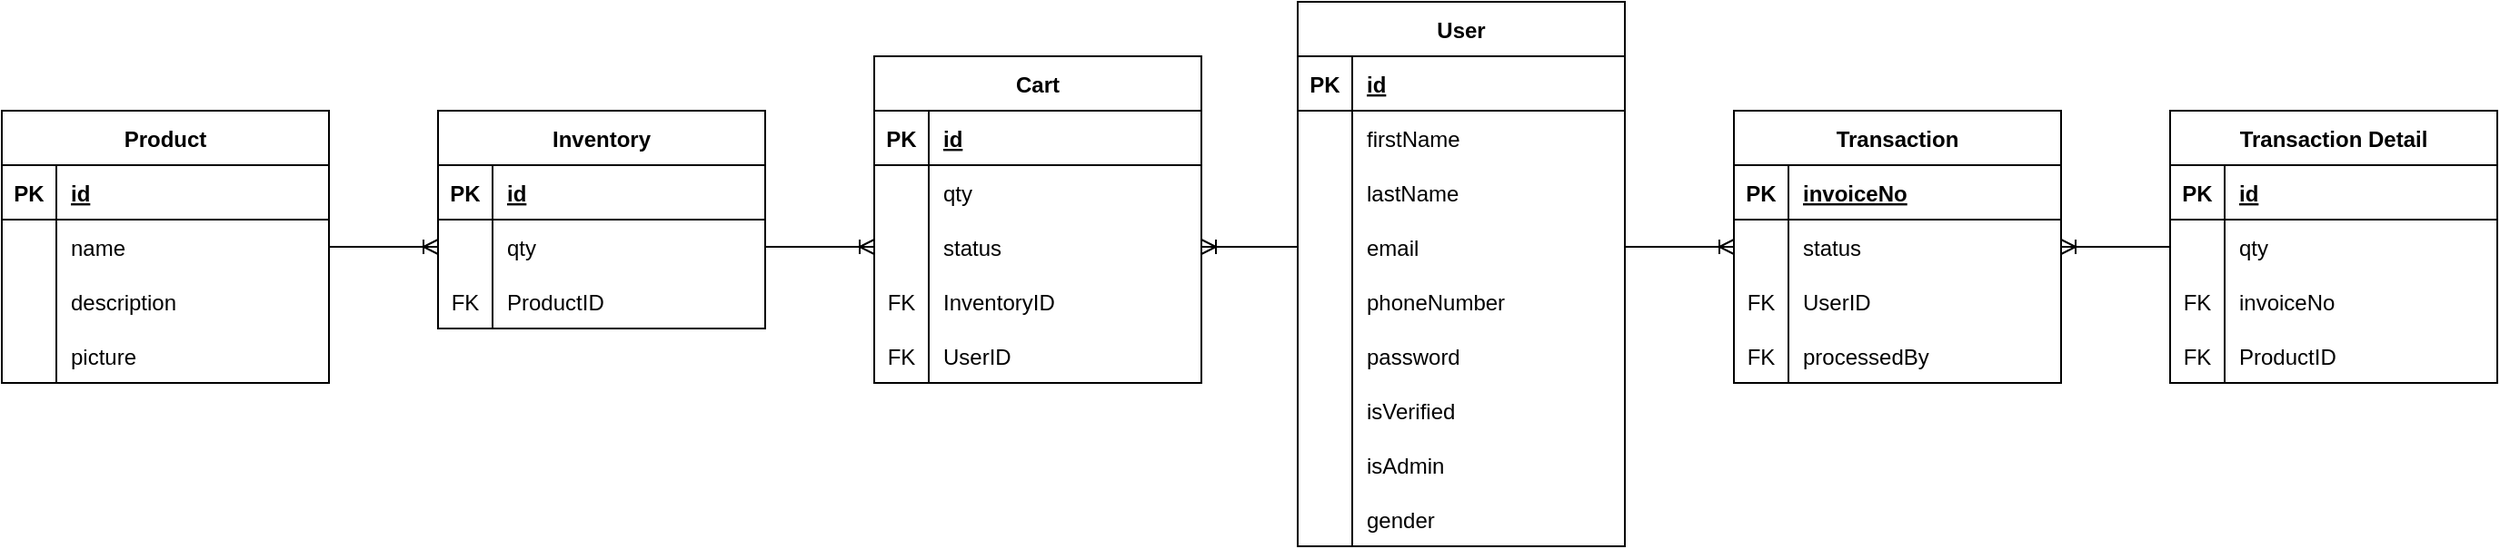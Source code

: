 <mxfile version="20.8.20" type="device"><diagram name="Page-1" id="mxdo1T1qzHOmYhR1-nXA"><mxGraphModel dx="1687" dy="889" grid="1" gridSize="10" guides="1" tooltips="1" connect="1" arrows="1" fold="1" page="1" pageScale="1" pageWidth="850" pageHeight="1100" math="0" shadow="0"><root><mxCell id="0"/><mxCell id="1" parent="0"/><mxCell id="HbeDYTOi9ujlqX5PwXPN-1" value="User" style="shape=table;startSize=30;container=1;collapsible=1;childLayout=tableLayout;fixedRows=1;rowLines=0;fontStyle=1;align=center;resizeLast=1;" vertex="1" parent="1"><mxGeometry x="958" y="10" width="180" height="300" as="geometry"><mxRectangle x="50" y="70" width="70" height="30" as="alternateBounds"/></mxGeometry></mxCell><mxCell id="HbeDYTOi9ujlqX5PwXPN-2" value="" style="shape=tableRow;horizontal=0;startSize=0;swimlaneHead=0;swimlaneBody=0;fillColor=none;collapsible=0;dropTarget=0;points=[[0,0.5],[1,0.5]];portConstraint=eastwest;top=0;left=0;right=0;bottom=1;" vertex="1" parent="HbeDYTOi9ujlqX5PwXPN-1"><mxGeometry y="30" width="180" height="30" as="geometry"/></mxCell><mxCell id="HbeDYTOi9ujlqX5PwXPN-3" value="PK" style="shape=partialRectangle;connectable=0;fillColor=none;top=0;left=0;bottom=0;right=0;fontStyle=1;overflow=hidden;" vertex="1" parent="HbeDYTOi9ujlqX5PwXPN-2"><mxGeometry width="30" height="30" as="geometry"><mxRectangle width="30" height="30" as="alternateBounds"/></mxGeometry></mxCell><mxCell id="HbeDYTOi9ujlqX5PwXPN-4" value="id" style="shape=partialRectangle;connectable=0;fillColor=none;top=0;left=0;bottom=0;right=0;align=left;spacingLeft=6;fontStyle=5;overflow=hidden;" vertex="1" parent="HbeDYTOi9ujlqX5PwXPN-2"><mxGeometry x="30" width="150" height="30" as="geometry"><mxRectangle width="150" height="30" as="alternateBounds"/></mxGeometry></mxCell><mxCell id="HbeDYTOi9ujlqX5PwXPN-5" value="" style="shape=tableRow;horizontal=0;startSize=0;swimlaneHead=0;swimlaneBody=0;fillColor=none;collapsible=0;dropTarget=0;points=[[0,0.5],[1,0.5]];portConstraint=eastwest;top=0;left=0;right=0;bottom=0;" vertex="1" parent="HbeDYTOi9ujlqX5PwXPN-1"><mxGeometry y="60" width="180" height="30" as="geometry"/></mxCell><mxCell id="HbeDYTOi9ujlqX5PwXPN-6" value="" style="shape=partialRectangle;connectable=0;fillColor=none;top=0;left=0;bottom=0;right=0;editable=1;overflow=hidden;" vertex="1" parent="HbeDYTOi9ujlqX5PwXPN-5"><mxGeometry width="30" height="30" as="geometry"><mxRectangle width="30" height="30" as="alternateBounds"/></mxGeometry></mxCell><mxCell id="HbeDYTOi9ujlqX5PwXPN-7" value="firstName" style="shape=partialRectangle;connectable=0;fillColor=none;top=0;left=0;bottom=0;right=0;align=left;spacingLeft=6;overflow=hidden;" vertex="1" parent="HbeDYTOi9ujlqX5PwXPN-5"><mxGeometry x="30" width="150" height="30" as="geometry"><mxRectangle width="150" height="30" as="alternateBounds"/></mxGeometry></mxCell><mxCell id="HbeDYTOi9ujlqX5PwXPN-8" value="" style="shape=tableRow;horizontal=0;startSize=0;swimlaneHead=0;swimlaneBody=0;fillColor=none;collapsible=0;dropTarget=0;points=[[0,0.5],[1,0.5]];portConstraint=eastwest;top=0;left=0;right=0;bottom=0;" vertex="1" parent="HbeDYTOi9ujlqX5PwXPN-1"><mxGeometry y="90" width="180" height="30" as="geometry"/></mxCell><mxCell id="HbeDYTOi9ujlqX5PwXPN-9" value="" style="shape=partialRectangle;connectable=0;fillColor=none;top=0;left=0;bottom=0;right=0;editable=1;overflow=hidden;" vertex="1" parent="HbeDYTOi9ujlqX5PwXPN-8"><mxGeometry width="30" height="30" as="geometry"><mxRectangle width="30" height="30" as="alternateBounds"/></mxGeometry></mxCell><mxCell id="HbeDYTOi9ujlqX5PwXPN-10" value="lastName" style="shape=partialRectangle;connectable=0;fillColor=none;top=0;left=0;bottom=0;right=0;align=left;spacingLeft=6;overflow=hidden;" vertex="1" parent="HbeDYTOi9ujlqX5PwXPN-8"><mxGeometry x="30" width="150" height="30" as="geometry"><mxRectangle width="150" height="30" as="alternateBounds"/></mxGeometry></mxCell><mxCell id="HbeDYTOi9ujlqX5PwXPN-11" value="" style="shape=tableRow;horizontal=0;startSize=0;swimlaneHead=0;swimlaneBody=0;fillColor=none;collapsible=0;dropTarget=0;points=[[0,0.5],[1,0.5]];portConstraint=eastwest;top=0;left=0;right=0;bottom=0;" vertex="1" parent="HbeDYTOi9ujlqX5PwXPN-1"><mxGeometry y="120" width="180" height="30" as="geometry"/></mxCell><mxCell id="HbeDYTOi9ujlqX5PwXPN-12" value="" style="shape=partialRectangle;connectable=0;fillColor=none;top=0;left=0;bottom=0;right=0;editable=1;overflow=hidden;" vertex="1" parent="HbeDYTOi9ujlqX5PwXPN-11"><mxGeometry width="30" height="30" as="geometry"><mxRectangle width="30" height="30" as="alternateBounds"/></mxGeometry></mxCell><mxCell id="HbeDYTOi9ujlqX5PwXPN-13" value="email" style="shape=partialRectangle;connectable=0;fillColor=none;top=0;left=0;bottom=0;right=0;align=left;spacingLeft=6;overflow=hidden;" vertex="1" parent="HbeDYTOi9ujlqX5PwXPN-11"><mxGeometry x="30" width="150" height="30" as="geometry"><mxRectangle width="150" height="30" as="alternateBounds"/></mxGeometry></mxCell><mxCell id="HbeDYTOi9ujlqX5PwXPN-27" value="" style="shape=tableRow;horizontal=0;startSize=0;swimlaneHead=0;swimlaneBody=0;fillColor=none;collapsible=0;dropTarget=0;points=[[0,0.5],[1,0.5]];portConstraint=eastwest;top=0;left=0;right=0;bottom=0;" vertex="1" parent="HbeDYTOi9ujlqX5PwXPN-1"><mxGeometry y="150" width="180" height="30" as="geometry"/></mxCell><mxCell id="HbeDYTOi9ujlqX5PwXPN-28" value="" style="shape=partialRectangle;connectable=0;fillColor=none;top=0;left=0;bottom=0;right=0;editable=1;overflow=hidden;" vertex="1" parent="HbeDYTOi9ujlqX5PwXPN-27"><mxGeometry width="30" height="30" as="geometry"><mxRectangle width="30" height="30" as="alternateBounds"/></mxGeometry></mxCell><mxCell id="HbeDYTOi9ujlqX5PwXPN-29" value="phoneNumber" style="shape=partialRectangle;connectable=0;fillColor=none;top=0;left=0;bottom=0;right=0;align=left;spacingLeft=6;overflow=hidden;" vertex="1" parent="HbeDYTOi9ujlqX5PwXPN-27"><mxGeometry x="30" width="150" height="30" as="geometry"><mxRectangle width="150" height="30" as="alternateBounds"/></mxGeometry></mxCell><mxCell id="HbeDYTOi9ujlqX5PwXPN-31" value="" style="shape=tableRow;horizontal=0;startSize=0;swimlaneHead=0;swimlaneBody=0;fillColor=none;collapsible=0;dropTarget=0;points=[[0,0.5],[1,0.5]];portConstraint=eastwest;top=0;left=0;right=0;bottom=0;" vertex="1" parent="HbeDYTOi9ujlqX5PwXPN-1"><mxGeometry y="180" width="180" height="30" as="geometry"/></mxCell><mxCell id="HbeDYTOi9ujlqX5PwXPN-32" value="" style="shape=partialRectangle;connectable=0;fillColor=none;top=0;left=0;bottom=0;right=0;editable=1;overflow=hidden;" vertex="1" parent="HbeDYTOi9ujlqX5PwXPN-31"><mxGeometry width="30" height="30" as="geometry"><mxRectangle width="30" height="30" as="alternateBounds"/></mxGeometry></mxCell><mxCell id="HbeDYTOi9ujlqX5PwXPN-33" value="password" style="shape=partialRectangle;connectable=0;fillColor=none;top=0;left=0;bottom=0;right=0;align=left;spacingLeft=6;overflow=hidden;" vertex="1" parent="HbeDYTOi9ujlqX5PwXPN-31"><mxGeometry x="30" width="150" height="30" as="geometry"><mxRectangle width="150" height="30" as="alternateBounds"/></mxGeometry></mxCell><mxCell id="HbeDYTOi9ujlqX5PwXPN-34" value="" style="shape=tableRow;horizontal=0;startSize=0;swimlaneHead=0;swimlaneBody=0;fillColor=none;collapsible=0;dropTarget=0;points=[[0,0.5],[1,0.5]];portConstraint=eastwest;top=0;left=0;right=0;bottom=0;" vertex="1" parent="HbeDYTOi9ujlqX5PwXPN-1"><mxGeometry y="210" width="180" height="30" as="geometry"/></mxCell><mxCell id="HbeDYTOi9ujlqX5PwXPN-35" value="" style="shape=partialRectangle;connectable=0;fillColor=none;top=0;left=0;bottom=0;right=0;editable=1;overflow=hidden;" vertex="1" parent="HbeDYTOi9ujlqX5PwXPN-34"><mxGeometry width="30" height="30" as="geometry"><mxRectangle width="30" height="30" as="alternateBounds"/></mxGeometry></mxCell><mxCell id="HbeDYTOi9ujlqX5PwXPN-36" value="isVerified" style="shape=partialRectangle;connectable=0;fillColor=none;top=0;left=0;bottom=0;right=0;align=left;spacingLeft=6;overflow=hidden;" vertex="1" parent="HbeDYTOi9ujlqX5PwXPN-34"><mxGeometry x="30" width="150" height="30" as="geometry"><mxRectangle width="150" height="30" as="alternateBounds"/></mxGeometry></mxCell><mxCell id="HbeDYTOi9ujlqX5PwXPN-37" value="" style="shape=tableRow;horizontal=0;startSize=0;swimlaneHead=0;swimlaneBody=0;fillColor=none;collapsible=0;dropTarget=0;points=[[0,0.5],[1,0.5]];portConstraint=eastwest;top=0;left=0;right=0;bottom=0;" vertex="1" parent="HbeDYTOi9ujlqX5PwXPN-1"><mxGeometry y="240" width="180" height="30" as="geometry"/></mxCell><mxCell id="HbeDYTOi9ujlqX5PwXPN-38" value="" style="shape=partialRectangle;connectable=0;fillColor=none;top=0;left=0;bottom=0;right=0;editable=1;overflow=hidden;" vertex="1" parent="HbeDYTOi9ujlqX5PwXPN-37"><mxGeometry width="30" height="30" as="geometry"><mxRectangle width="30" height="30" as="alternateBounds"/></mxGeometry></mxCell><mxCell id="HbeDYTOi9ujlqX5PwXPN-39" value="isAdmin" style="shape=partialRectangle;connectable=0;fillColor=none;top=0;left=0;bottom=0;right=0;align=left;spacingLeft=6;overflow=hidden;" vertex="1" parent="HbeDYTOi9ujlqX5PwXPN-37"><mxGeometry x="30" width="150" height="30" as="geometry"><mxRectangle width="150" height="30" as="alternateBounds"/></mxGeometry></mxCell><mxCell id="HbeDYTOi9ujlqX5PwXPN-44" value="" style="shape=tableRow;horizontal=0;startSize=0;swimlaneHead=0;swimlaneBody=0;fillColor=none;collapsible=0;dropTarget=0;points=[[0,0.5],[1,0.5]];portConstraint=eastwest;top=0;left=0;right=0;bottom=0;" vertex="1" parent="HbeDYTOi9ujlqX5PwXPN-1"><mxGeometry y="270" width="180" height="30" as="geometry"/></mxCell><mxCell id="HbeDYTOi9ujlqX5PwXPN-45" value="" style="shape=partialRectangle;connectable=0;fillColor=none;top=0;left=0;bottom=0;right=0;editable=1;overflow=hidden;" vertex="1" parent="HbeDYTOi9ujlqX5PwXPN-44"><mxGeometry width="30" height="30" as="geometry"><mxRectangle width="30" height="30" as="alternateBounds"/></mxGeometry></mxCell><mxCell id="HbeDYTOi9ujlqX5PwXPN-46" value="gender " style="shape=partialRectangle;connectable=0;fillColor=none;top=0;left=0;bottom=0;right=0;align=left;spacingLeft=6;overflow=hidden;" vertex="1" parent="HbeDYTOi9ujlqX5PwXPN-44"><mxGeometry x="30" width="150" height="30" as="geometry"><mxRectangle width="150" height="30" as="alternateBounds"/></mxGeometry></mxCell><mxCell id="HbeDYTOi9ujlqX5PwXPN-47" value="Product" style="shape=table;startSize=30;container=1;collapsible=1;childLayout=tableLayout;fixedRows=1;rowLines=0;fontStyle=1;align=center;resizeLast=1;" vertex="1" parent="1"><mxGeometry x="245" y="70" width="180" height="150" as="geometry"><mxRectangle x="245" y="70" width="90" height="30" as="alternateBounds"/></mxGeometry></mxCell><mxCell id="HbeDYTOi9ujlqX5PwXPN-48" value="" style="shape=tableRow;horizontal=0;startSize=0;swimlaneHead=0;swimlaneBody=0;fillColor=none;collapsible=0;dropTarget=0;points=[[0,0.5],[1,0.5]];portConstraint=eastwest;top=0;left=0;right=0;bottom=1;" vertex="1" parent="HbeDYTOi9ujlqX5PwXPN-47"><mxGeometry y="30" width="180" height="30" as="geometry"/></mxCell><mxCell id="HbeDYTOi9ujlqX5PwXPN-49" value="PK" style="shape=partialRectangle;connectable=0;fillColor=none;top=0;left=0;bottom=0;right=0;fontStyle=1;overflow=hidden;" vertex="1" parent="HbeDYTOi9ujlqX5PwXPN-48"><mxGeometry width="30" height="30" as="geometry"><mxRectangle width="30" height="30" as="alternateBounds"/></mxGeometry></mxCell><mxCell id="HbeDYTOi9ujlqX5PwXPN-50" value="id" style="shape=partialRectangle;connectable=0;fillColor=none;top=0;left=0;bottom=0;right=0;align=left;spacingLeft=6;fontStyle=5;overflow=hidden;" vertex="1" parent="HbeDYTOi9ujlqX5PwXPN-48"><mxGeometry x="30" width="150" height="30" as="geometry"><mxRectangle width="150" height="30" as="alternateBounds"/></mxGeometry></mxCell><mxCell id="HbeDYTOi9ujlqX5PwXPN-51" value="" style="shape=tableRow;horizontal=0;startSize=0;swimlaneHead=0;swimlaneBody=0;fillColor=none;collapsible=0;dropTarget=0;points=[[0,0.5],[1,0.5]];portConstraint=eastwest;top=0;left=0;right=0;bottom=0;" vertex="1" parent="HbeDYTOi9ujlqX5PwXPN-47"><mxGeometry y="60" width="180" height="30" as="geometry"/></mxCell><mxCell id="HbeDYTOi9ujlqX5PwXPN-52" value="" style="shape=partialRectangle;connectable=0;fillColor=none;top=0;left=0;bottom=0;right=0;editable=1;overflow=hidden;" vertex="1" parent="HbeDYTOi9ujlqX5PwXPN-51"><mxGeometry width="30" height="30" as="geometry"><mxRectangle width="30" height="30" as="alternateBounds"/></mxGeometry></mxCell><mxCell id="HbeDYTOi9ujlqX5PwXPN-53" value="name" style="shape=partialRectangle;connectable=0;fillColor=none;top=0;left=0;bottom=0;right=0;align=left;spacingLeft=6;overflow=hidden;" vertex="1" parent="HbeDYTOi9ujlqX5PwXPN-51"><mxGeometry x="30" width="150" height="30" as="geometry"><mxRectangle width="150" height="30" as="alternateBounds"/></mxGeometry></mxCell><mxCell id="HbeDYTOi9ujlqX5PwXPN-54" value="" style="shape=tableRow;horizontal=0;startSize=0;swimlaneHead=0;swimlaneBody=0;fillColor=none;collapsible=0;dropTarget=0;points=[[0,0.5],[1,0.5]];portConstraint=eastwest;top=0;left=0;right=0;bottom=0;" vertex="1" parent="HbeDYTOi9ujlqX5PwXPN-47"><mxGeometry y="90" width="180" height="30" as="geometry"/></mxCell><mxCell id="HbeDYTOi9ujlqX5PwXPN-55" value="" style="shape=partialRectangle;connectable=0;fillColor=none;top=0;left=0;bottom=0;right=0;editable=1;overflow=hidden;" vertex="1" parent="HbeDYTOi9ujlqX5PwXPN-54"><mxGeometry width="30" height="30" as="geometry"><mxRectangle width="30" height="30" as="alternateBounds"/></mxGeometry></mxCell><mxCell id="HbeDYTOi9ujlqX5PwXPN-56" value="description" style="shape=partialRectangle;connectable=0;fillColor=none;top=0;left=0;bottom=0;right=0;align=left;spacingLeft=6;overflow=hidden;" vertex="1" parent="HbeDYTOi9ujlqX5PwXPN-54"><mxGeometry x="30" width="150" height="30" as="geometry"><mxRectangle width="150" height="30" as="alternateBounds"/></mxGeometry></mxCell><mxCell id="HbeDYTOi9ujlqX5PwXPN-57" value="" style="shape=tableRow;horizontal=0;startSize=0;swimlaneHead=0;swimlaneBody=0;fillColor=none;collapsible=0;dropTarget=0;points=[[0,0.5],[1,0.5]];portConstraint=eastwest;top=0;left=0;right=0;bottom=0;" vertex="1" parent="HbeDYTOi9ujlqX5PwXPN-47"><mxGeometry y="120" width="180" height="30" as="geometry"/></mxCell><mxCell id="HbeDYTOi9ujlqX5PwXPN-58" value="" style="shape=partialRectangle;connectable=0;fillColor=none;top=0;left=0;bottom=0;right=0;editable=1;overflow=hidden;" vertex="1" parent="HbeDYTOi9ujlqX5PwXPN-57"><mxGeometry width="30" height="30" as="geometry"><mxRectangle width="30" height="30" as="alternateBounds"/></mxGeometry></mxCell><mxCell id="HbeDYTOi9ujlqX5PwXPN-59" value="picture" style="shape=partialRectangle;connectable=0;fillColor=none;top=0;left=0;bottom=0;right=0;align=left;spacingLeft=6;overflow=hidden;" vertex="1" parent="HbeDYTOi9ujlqX5PwXPN-57"><mxGeometry x="30" width="150" height="30" as="geometry"><mxRectangle width="150" height="30" as="alternateBounds"/></mxGeometry></mxCell><mxCell id="HbeDYTOi9ujlqX5PwXPN-60" value="Inventory" style="shape=table;startSize=30;container=1;collapsible=1;childLayout=tableLayout;fixedRows=1;rowLines=0;fontStyle=1;align=center;resizeLast=1;" vertex="1" parent="1"><mxGeometry x="485" y="70" width="180" height="120" as="geometry"><mxRectangle x="440" y="70" width="90" height="30" as="alternateBounds"/></mxGeometry></mxCell><mxCell id="HbeDYTOi9ujlqX5PwXPN-61" value="" style="shape=tableRow;horizontal=0;startSize=0;swimlaneHead=0;swimlaneBody=0;fillColor=none;collapsible=0;dropTarget=0;points=[[0,0.5],[1,0.5]];portConstraint=eastwest;top=0;left=0;right=0;bottom=1;" vertex="1" parent="HbeDYTOi9ujlqX5PwXPN-60"><mxGeometry y="30" width="180" height="30" as="geometry"/></mxCell><mxCell id="HbeDYTOi9ujlqX5PwXPN-62" value="PK" style="shape=partialRectangle;connectable=0;fillColor=none;top=0;left=0;bottom=0;right=0;fontStyle=1;overflow=hidden;" vertex="1" parent="HbeDYTOi9ujlqX5PwXPN-61"><mxGeometry width="30" height="30" as="geometry"><mxRectangle width="30" height="30" as="alternateBounds"/></mxGeometry></mxCell><mxCell id="HbeDYTOi9ujlqX5PwXPN-63" value="id" style="shape=partialRectangle;connectable=0;fillColor=none;top=0;left=0;bottom=0;right=0;align=left;spacingLeft=6;fontStyle=5;overflow=hidden;" vertex="1" parent="HbeDYTOi9ujlqX5PwXPN-61"><mxGeometry x="30" width="150" height="30" as="geometry"><mxRectangle width="150" height="30" as="alternateBounds"/></mxGeometry></mxCell><mxCell id="HbeDYTOi9ujlqX5PwXPN-64" value="" style="shape=tableRow;horizontal=0;startSize=0;swimlaneHead=0;swimlaneBody=0;fillColor=none;collapsible=0;dropTarget=0;points=[[0,0.5],[1,0.5]];portConstraint=eastwest;top=0;left=0;right=0;bottom=0;" vertex="1" parent="HbeDYTOi9ujlqX5PwXPN-60"><mxGeometry y="60" width="180" height="30" as="geometry"/></mxCell><mxCell id="HbeDYTOi9ujlqX5PwXPN-65" value="" style="shape=partialRectangle;connectable=0;fillColor=none;top=0;left=0;bottom=0;right=0;editable=1;overflow=hidden;" vertex="1" parent="HbeDYTOi9ujlqX5PwXPN-64"><mxGeometry width="30" height="30" as="geometry"><mxRectangle width="30" height="30" as="alternateBounds"/></mxGeometry></mxCell><mxCell id="HbeDYTOi9ujlqX5PwXPN-66" value="qty" style="shape=partialRectangle;connectable=0;fillColor=none;top=0;left=0;bottom=0;right=0;align=left;spacingLeft=6;overflow=hidden;" vertex="1" parent="HbeDYTOi9ujlqX5PwXPN-64"><mxGeometry x="30" width="150" height="30" as="geometry"><mxRectangle width="150" height="30" as="alternateBounds"/></mxGeometry></mxCell><mxCell id="HbeDYTOi9ujlqX5PwXPN-67" value="" style="shape=tableRow;horizontal=0;startSize=0;swimlaneHead=0;swimlaneBody=0;fillColor=none;collapsible=0;dropTarget=0;points=[[0,0.5],[1,0.5]];portConstraint=eastwest;top=0;left=0;right=0;bottom=0;" vertex="1" parent="HbeDYTOi9ujlqX5PwXPN-60"><mxGeometry y="90" width="180" height="30" as="geometry"/></mxCell><mxCell id="HbeDYTOi9ujlqX5PwXPN-68" value="FK" style="shape=partialRectangle;connectable=0;fillColor=none;top=0;left=0;bottom=0;right=0;editable=1;overflow=hidden;" vertex="1" parent="HbeDYTOi9ujlqX5PwXPN-67"><mxGeometry width="30" height="30" as="geometry"><mxRectangle width="30" height="30" as="alternateBounds"/></mxGeometry></mxCell><mxCell id="HbeDYTOi9ujlqX5PwXPN-69" value="ProductID" style="shape=partialRectangle;connectable=0;fillColor=none;top=0;left=0;bottom=0;right=0;align=left;spacingLeft=6;overflow=hidden;" vertex="1" parent="HbeDYTOi9ujlqX5PwXPN-67"><mxGeometry x="30" width="150" height="30" as="geometry"><mxRectangle width="150" height="30" as="alternateBounds"/></mxGeometry></mxCell><mxCell id="HbeDYTOi9ujlqX5PwXPN-73" value="Cart" style="shape=table;startSize=30;container=1;collapsible=1;childLayout=tableLayout;fixedRows=1;rowLines=0;fontStyle=1;align=center;resizeLast=1;" vertex="1" parent="1"><mxGeometry x="725" y="40" width="180" height="180" as="geometry"><mxRectangle x="630" y="70" width="60" height="30" as="alternateBounds"/></mxGeometry></mxCell><mxCell id="HbeDYTOi9ujlqX5PwXPN-74" value="" style="shape=tableRow;horizontal=0;startSize=0;swimlaneHead=0;swimlaneBody=0;fillColor=none;collapsible=0;dropTarget=0;points=[[0,0.5],[1,0.5]];portConstraint=eastwest;top=0;left=0;right=0;bottom=1;" vertex="1" parent="HbeDYTOi9ujlqX5PwXPN-73"><mxGeometry y="30" width="180" height="30" as="geometry"/></mxCell><mxCell id="HbeDYTOi9ujlqX5PwXPN-75" value="PK" style="shape=partialRectangle;connectable=0;fillColor=none;top=0;left=0;bottom=0;right=0;fontStyle=1;overflow=hidden;" vertex="1" parent="HbeDYTOi9ujlqX5PwXPN-74"><mxGeometry width="30" height="30" as="geometry"><mxRectangle width="30" height="30" as="alternateBounds"/></mxGeometry></mxCell><mxCell id="HbeDYTOi9ujlqX5PwXPN-76" value="id" style="shape=partialRectangle;connectable=0;fillColor=none;top=0;left=0;bottom=0;right=0;align=left;spacingLeft=6;fontStyle=5;overflow=hidden;" vertex="1" parent="HbeDYTOi9ujlqX5PwXPN-74"><mxGeometry x="30" width="150" height="30" as="geometry"><mxRectangle width="150" height="30" as="alternateBounds"/></mxGeometry></mxCell><mxCell id="HbeDYTOi9ujlqX5PwXPN-77" value="" style="shape=tableRow;horizontal=0;startSize=0;swimlaneHead=0;swimlaneBody=0;fillColor=none;collapsible=0;dropTarget=0;points=[[0,0.5],[1,0.5]];portConstraint=eastwest;top=0;left=0;right=0;bottom=0;" vertex="1" parent="HbeDYTOi9ujlqX5PwXPN-73"><mxGeometry y="60" width="180" height="30" as="geometry"/></mxCell><mxCell id="HbeDYTOi9ujlqX5PwXPN-78" value="" style="shape=partialRectangle;connectable=0;fillColor=none;top=0;left=0;bottom=0;right=0;editable=1;overflow=hidden;" vertex="1" parent="HbeDYTOi9ujlqX5PwXPN-77"><mxGeometry width="30" height="30" as="geometry"><mxRectangle width="30" height="30" as="alternateBounds"/></mxGeometry></mxCell><mxCell id="HbeDYTOi9ujlqX5PwXPN-79" value="qty" style="shape=partialRectangle;connectable=0;fillColor=none;top=0;left=0;bottom=0;right=0;align=left;spacingLeft=6;overflow=hidden;" vertex="1" parent="HbeDYTOi9ujlqX5PwXPN-77"><mxGeometry x="30" width="150" height="30" as="geometry"><mxRectangle width="150" height="30" as="alternateBounds"/></mxGeometry></mxCell><mxCell id="HbeDYTOi9ujlqX5PwXPN-80" value="" style="shape=tableRow;horizontal=0;startSize=0;swimlaneHead=0;swimlaneBody=0;fillColor=none;collapsible=0;dropTarget=0;points=[[0,0.5],[1,0.5]];portConstraint=eastwest;top=0;left=0;right=0;bottom=0;" vertex="1" parent="HbeDYTOi9ujlqX5PwXPN-73"><mxGeometry y="90" width="180" height="30" as="geometry"/></mxCell><mxCell id="HbeDYTOi9ujlqX5PwXPN-81" value="" style="shape=partialRectangle;connectable=0;fillColor=none;top=0;left=0;bottom=0;right=0;editable=1;overflow=hidden;" vertex="1" parent="HbeDYTOi9ujlqX5PwXPN-80"><mxGeometry width="30" height="30" as="geometry"><mxRectangle width="30" height="30" as="alternateBounds"/></mxGeometry></mxCell><mxCell id="HbeDYTOi9ujlqX5PwXPN-82" value="status" style="shape=partialRectangle;connectable=0;fillColor=none;top=0;left=0;bottom=0;right=0;align=left;spacingLeft=6;overflow=hidden;" vertex="1" parent="HbeDYTOi9ujlqX5PwXPN-80"><mxGeometry x="30" width="150" height="30" as="geometry"><mxRectangle width="150" height="30" as="alternateBounds"/></mxGeometry></mxCell><mxCell id="HbeDYTOi9ujlqX5PwXPN-83" value="" style="shape=tableRow;horizontal=0;startSize=0;swimlaneHead=0;swimlaneBody=0;fillColor=none;collapsible=0;dropTarget=0;points=[[0,0.5],[1,0.5]];portConstraint=eastwest;top=0;left=0;right=0;bottom=0;" vertex="1" parent="HbeDYTOi9ujlqX5PwXPN-73"><mxGeometry y="120" width="180" height="30" as="geometry"/></mxCell><mxCell id="HbeDYTOi9ujlqX5PwXPN-84" value="FK" style="shape=partialRectangle;connectable=0;fillColor=none;top=0;left=0;bottom=0;right=0;editable=1;overflow=hidden;" vertex="1" parent="HbeDYTOi9ujlqX5PwXPN-83"><mxGeometry width="30" height="30" as="geometry"><mxRectangle width="30" height="30" as="alternateBounds"/></mxGeometry></mxCell><mxCell id="HbeDYTOi9ujlqX5PwXPN-85" value="InventoryID" style="shape=partialRectangle;connectable=0;fillColor=none;top=0;left=0;bottom=0;right=0;align=left;spacingLeft=6;overflow=hidden;" vertex="1" parent="HbeDYTOi9ujlqX5PwXPN-83"><mxGeometry x="30" width="150" height="30" as="geometry"><mxRectangle width="150" height="30" as="alternateBounds"/></mxGeometry></mxCell><mxCell id="HbeDYTOi9ujlqX5PwXPN-86" value="" style="shape=tableRow;horizontal=0;startSize=0;swimlaneHead=0;swimlaneBody=0;fillColor=none;collapsible=0;dropTarget=0;points=[[0,0.5],[1,0.5]];portConstraint=eastwest;top=0;left=0;right=0;bottom=0;" vertex="1" parent="HbeDYTOi9ujlqX5PwXPN-73"><mxGeometry y="150" width="180" height="30" as="geometry"/></mxCell><mxCell id="HbeDYTOi9ujlqX5PwXPN-87" value="FK" style="shape=partialRectangle;connectable=0;fillColor=none;top=0;left=0;bottom=0;right=0;fontStyle=0;overflow=hidden;" vertex="1" parent="HbeDYTOi9ujlqX5PwXPN-86"><mxGeometry width="30" height="30" as="geometry"><mxRectangle width="30" height="30" as="alternateBounds"/></mxGeometry></mxCell><mxCell id="HbeDYTOi9ujlqX5PwXPN-88" value="UserID" style="shape=partialRectangle;connectable=0;fillColor=none;top=0;left=0;bottom=0;right=0;align=left;spacingLeft=6;fontStyle=0;overflow=hidden;" vertex="1" parent="HbeDYTOi9ujlqX5PwXPN-86"><mxGeometry x="30" width="150" height="30" as="geometry"><mxRectangle width="150" height="30" as="alternateBounds"/></mxGeometry></mxCell><mxCell id="HbeDYTOi9ujlqX5PwXPN-99" value="Transaction" style="shape=table;startSize=30;container=1;collapsible=1;childLayout=tableLayout;fixedRows=1;rowLines=0;fontStyle=1;align=center;resizeLast=1;" vertex="1" parent="1"><mxGeometry x="1198" y="70" width="180" height="150" as="geometry"><mxRectangle x="245" y="420" width="110" height="30" as="alternateBounds"/></mxGeometry></mxCell><mxCell id="HbeDYTOi9ujlqX5PwXPN-100" value="" style="shape=tableRow;horizontal=0;startSize=0;swimlaneHead=0;swimlaneBody=0;fillColor=none;collapsible=0;dropTarget=0;points=[[0,0.5],[1,0.5]];portConstraint=eastwest;top=0;left=0;right=0;bottom=1;" vertex="1" parent="HbeDYTOi9ujlqX5PwXPN-99"><mxGeometry y="30" width="180" height="30" as="geometry"/></mxCell><mxCell id="HbeDYTOi9ujlqX5PwXPN-101" value="PK" style="shape=partialRectangle;connectable=0;fillColor=none;top=0;left=0;bottom=0;right=0;fontStyle=1;overflow=hidden;" vertex="1" parent="HbeDYTOi9ujlqX5PwXPN-100"><mxGeometry width="30" height="30" as="geometry"><mxRectangle width="30" height="30" as="alternateBounds"/></mxGeometry></mxCell><mxCell id="HbeDYTOi9ujlqX5PwXPN-102" value="invoiceNo" style="shape=partialRectangle;connectable=0;fillColor=none;top=0;left=0;bottom=0;right=0;align=left;spacingLeft=6;fontStyle=5;overflow=hidden;" vertex="1" parent="HbeDYTOi9ujlqX5PwXPN-100"><mxGeometry x="30" width="150" height="30" as="geometry"><mxRectangle width="150" height="30" as="alternateBounds"/></mxGeometry></mxCell><mxCell id="HbeDYTOi9ujlqX5PwXPN-103" value="" style="shape=tableRow;horizontal=0;startSize=0;swimlaneHead=0;swimlaneBody=0;fillColor=none;collapsible=0;dropTarget=0;points=[[0,0.5],[1,0.5]];portConstraint=eastwest;top=0;left=0;right=0;bottom=0;" vertex="1" parent="HbeDYTOi9ujlqX5PwXPN-99"><mxGeometry y="60" width="180" height="30" as="geometry"/></mxCell><mxCell id="HbeDYTOi9ujlqX5PwXPN-104" value="" style="shape=partialRectangle;connectable=0;fillColor=none;top=0;left=0;bottom=0;right=0;editable=1;overflow=hidden;" vertex="1" parent="HbeDYTOi9ujlqX5PwXPN-103"><mxGeometry width="30" height="30" as="geometry"><mxRectangle width="30" height="30" as="alternateBounds"/></mxGeometry></mxCell><mxCell id="HbeDYTOi9ujlqX5PwXPN-105" value="status" style="shape=partialRectangle;connectable=0;fillColor=none;top=0;left=0;bottom=0;right=0;align=left;spacingLeft=6;overflow=hidden;" vertex="1" parent="HbeDYTOi9ujlqX5PwXPN-103"><mxGeometry x="30" width="150" height="30" as="geometry"><mxRectangle width="150" height="30" as="alternateBounds"/></mxGeometry></mxCell><mxCell id="HbeDYTOi9ujlqX5PwXPN-106" value="" style="shape=tableRow;horizontal=0;startSize=0;swimlaneHead=0;swimlaneBody=0;fillColor=none;collapsible=0;dropTarget=0;points=[[0,0.5],[1,0.5]];portConstraint=eastwest;top=0;left=0;right=0;bottom=0;" vertex="1" parent="HbeDYTOi9ujlqX5PwXPN-99"><mxGeometry y="90" width="180" height="30" as="geometry"/></mxCell><mxCell id="HbeDYTOi9ujlqX5PwXPN-107" value="FK" style="shape=partialRectangle;connectable=0;fillColor=none;top=0;left=0;bottom=0;right=0;editable=1;overflow=hidden;" vertex="1" parent="HbeDYTOi9ujlqX5PwXPN-106"><mxGeometry width="30" height="30" as="geometry"><mxRectangle width="30" height="30" as="alternateBounds"/></mxGeometry></mxCell><mxCell id="HbeDYTOi9ujlqX5PwXPN-108" value="UserID" style="shape=partialRectangle;connectable=0;fillColor=none;top=0;left=0;bottom=0;right=0;align=left;spacingLeft=6;overflow=hidden;" vertex="1" parent="HbeDYTOi9ujlqX5PwXPN-106"><mxGeometry x="30" width="150" height="30" as="geometry"><mxRectangle width="150" height="30" as="alternateBounds"/></mxGeometry></mxCell><mxCell id="HbeDYTOi9ujlqX5PwXPN-109" value="" style="shape=tableRow;horizontal=0;startSize=0;swimlaneHead=0;swimlaneBody=0;fillColor=none;collapsible=0;dropTarget=0;points=[[0,0.5],[1,0.5]];portConstraint=eastwest;top=0;left=0;right=0;bottom=0;" vertex="1" parent="HbeDYTOi9ujlqX5PwXPN-99"><mxGeometry y="120" width="180" height="30" as="geometry"/></mxCell><mxCell id="HbeDYTOi9ujlqX5PwXPN-110" value="FK" style="shape=partialRectangle;connectable=0;fillColor=none;top=0;left=0;bottom=0;right=0;editable=1;overflow=hidden;" vertex="1" parent="HbeDYTOi9ujlqX5PwXPN-109"><mxGeometry width="30" height="30" as="geometry"><mxRectangle width="30" height="30" as="alternateBounds"/></mxGeometry></mxCell><mxCell id="HbeDYTOi9ujlqX5PwXPN-111" value="processedBy" style="shape=partialRectangle;connectable=0;fillColor=none;top=0;left=0;bottom=0;right=0;align=left;spacingLeft=6;overflow=hidden;" vertex="1" parent="HbeDYTOi9ujlqX5PwXPN-109"><mxGeometry x="30" width="150" height="30" as="geometry"><mxRectangle width="150" height="30" as="alternateBounds"/></mxGeometry></mxCell><mxCell id="HbeDYTOi9ujlqX5PwXPN-112" value="Transaction Detail" style="shape=table;startSize=30;container=1;collapsible=1;childLayout=tableLayout;fixedRows=1;rowLines=0;fontStyle=1;align=center;resizeLast=1;" vertex="1" parent="1"><mxGeometry x="1438" y="70" width="180" height="150" as="geometry"><mxRectangle x="470" y="420" width="140" height="30" as="alternateBounds"/></mxGeometry></mxCell><mxCell id="HbeDYTOi9ujlqX5PwXPN-113" value="" style="shape=tableRow;horizontal=0;startSize=0;swimlaneHead=0;swimlaneBody=0;fillColor=none;collapsible=0;dropTarget=0;points=[[0,0.5],[1,0.5]];portConstraint=eastwest;top=0;left=0;right=0;bottom=1;" vertex="1" parent="HbeDYTOi9ujlqX5PwXPN-112"><mxGeometry y="30" width="180" height="30" as="geometry"/></mxCell><mxCell id="HbeDYTOi9ujlqX5PwXPN-114" value="PK" style="shape=partialRectangle;connectable=0;fillColor=none;top=0;left=0;bottom=0;right=0;fontStyle=1;overflow=hidden;" vertex="1" parent="HbeDYTOi9ujlqX5PwXPN-113"><mxGeometry width="30" height="30" as="geometry"><mxRectangle width="30" height="30" as="alternateBounds"/></mxGeometry></mxCell><mxCell id="HbeDYTOi9ujlqX5PwXPN-115" value="id" style="shape=partialRectangle;connectable=0;fillColor=none;top=0;left=0;bottom=0;right=0;align=left;spacingLeft=6;fontStyle=5;overflow=hidden;" vertex="1" parent="HbeDYTOi9ujlqX5PwXPN-113"><mxGeometry x="30" width="150" height="30" as="geometry"><mxRectangle width="150" height="30" as="alternateBounds"/></mxGeometry></mxCell><mxCell id="HbeDYTOi9ujlqX5PwXPN-116" value="" style="shape=tableRow;horizontal=0;startSize=0;swimlaneHead=0;swimlaneBody=0;fillColor=none;collapsible=0;dropTarget=0;points=[[0,0.5],[1,0.5]];portConstraint=eastwest;top=0;left=0;right=0;bottom=0;" vertex="1" parent="HbeDYTOi9ujlqX5PwXPN-112"><mxGeometry y="60" width="180" height="30" as="geometry"/></mxCell><mxCell id="HbeDYTOi9ujlqX5PwXPN-117" value="" style="shape=partialRectangle;connectable=0;fillColor=none;top=0;left=0;bottom=0;right=0;editable=1;overflow=hidden;" vertex="1" parent="HbeDYTOi9ujlqX5PwXPN-116"><mxGeometry width="30" height="30" as="geometry"><mxRectangle width="30" height="30" as="alternateBounds"/></mxGeometry></mxCell><mxCell id="HbeDYTOi9ujlqX5PwXPN-118" value="qty" style="shape=partialRectangle;connectable=0;fillColor=none;top=0;left=0;bottom=0;right=0;align=left;spacingLeft=6;overflow=hidden;" vertex="1" parent="HbeDYTOi9ujlqX5PwXPN-116"><mxGeometry x="30" width="150" height="30" as="geometry"><mxRectangle width="150" height="30" as="alternateBounds"/></mxGeometry></mxCell><mxCell id="HbeDYTOi9ujlqX5PwXPN-119" value="" style="shape=tableRow;horizontal=0;startSize=0;swimlaneHead=0;swimlaneBody=0;fillColor=none;collapsible=0;dropTarget=0;points=[[0,0.5],[1,0.5]];portConstraint=eastwest;top=0;left=0;right=0;bottom=0;" vertex="1" parent="HbeDYTOi9ujlqX5PwXPN-112"><mxGeometry y="90" width="180" height="30" as="geometry"/></mxCell><mxCell id="HbeDYTOi9ujlqX5PwXPN-120" value="FK" style="shape=partialRectangle;connectable=0;fillColor=none;top=0;left=0;bottom=0;right=0;editable=1;overflow=hidden;" vertex="1" parent="HbeDYTOi9ujlqX5PwXPN-119"><mxGeometry width="30" height="30" as="geometry"><mxRectangle width="30" height="30" as="alternateBounds"/></mxGeometry></mxCell><mxCell id="HbeDYTOi9ujlqX5PwXPN-121" value="invoiceNo" style="shape=partialRectangle;connectable=0;fillColor=none;top=0;left=0;bottom=0;right=0;align=left;spacingLeft=6;overflow=hidden;" vertex="1" parent="HbeDYTOi9ujlqX5PwXPN-119"><mxGeometry x="30" width="150" height="30" as="geometry"><mxRectangle width="150" height="30" as="alternateBounds"/></mxGeometry></mxCell><mxCell id="HbeDYTOi9ujlqX5PwXPN-122" value="" style="shape=tableRow;horizontal=0;startSize=0;swimlaneHead=0;swimlaneBody=0;fillColor=none;collapsible=0;dropTarget=0;points=[[0,0.5],[1,0.5]];portConstraint=eastwest;top=0;left=0;right=0;bottom=0;" vertex="1" parent="HbeDYTOi9ujlqX5PwXPN-112"><mxGeometry y="120" width="180" height="30" as="geometry"/></mxCell><mxCell id="HbeDYTOi9ujlqX5PwXPN-123" value="FK" style="shape=partialRectangle;connectable=0;fillColor=none;top=0;left=0;bottom=0;right=0;editable=1;overflow=hidden;" vertex="1" parent="HbeDYTOi9ujlqX5PwXPN-122"><mxGeometry width="30" height="30" as="geometry"><mxRectangle width="30" height="30" as="alternateBounds"/></mxGeometry></mxCell><mxCell id="HbeDYTOi9ujlqX5PwXPN-124" value="ProductID" style="shape=partialRectangle;connectable=0;fillColor=none;top=0;left=0;bottom=0;right=0;align=left;spacingLeft=6;overflow=hidden;" vertex="1" parent="HbeDYTOi9ujlqX5PwXPN-122"><mxGeometry x="30" width="150" height="30" as="geometry"><mxRectangle width="150" height="30" as="alternateBounds"/></mxGeometry></mxCell><mxCell id="HbeDYTOi9ujlqX5PwXPN-142" value="" style="edgeStyle=entityRelationEdgeStyle;fontSize=12;html=1;endArrow=ERoneToMany;rounded=0;entryX=1;entryY=0.5;entryDx=0;entryDy=0;exitX=0;exitY=0.5;exitDx=0;exitDy=0;" edge="1" parent="1" source="HbeDYTOi9ujlqX5PwXPN-116" target="HbeDYTOi9ujlqX5PwXPN-103"><mxGeometry width="100" height="100" relative="1" as="geometry"><mxPoint x="915" y="155" as="sourcePoint"/><mxPoint x="968" y="155" as="targetPoint"/></mxGeometry></mxCell><mxCell id="HbeDYTOi9ujlqX5PwXPN-143" value="" style="edgeStyle=entityRelationEdgeStyle;fontSize=12;html=1;endArrow=ERoneToMany;rounded=0;entryX=0;entryY=0.5;entryDx=0;entryDy=0;exitX=1;exitY=0.5;exitDx=0;exitDy=0;" edge="1" parent="1" source="HbeDYTOi9ujlqX5PwXPN-11" target="HbeDYTOi9ujlqX5PwXPN-103"><mxGeometry width="100" height="100" relative="1" as="geometry"><mxPoint x="1130" y="460" as="sourcePoint"/><mxPoint x="1230" y="360" as="targetPoint"/></mxGeometry></mxCell><mxCell id="HbeDYTOi9ujlqX5PwXPN-141" value="" style="edgeStyle=entityRelationEdgeStyle;fontSize=12;html=1;endArrow=ERoneToMany;rounded=0;entryX=1;entryY=0.5;entryDx=0;entryDy=0;exitX=0;exitY=0.5;exitDx=0;exitDy=0;" edge="1" parent="1" source="HbeDYTOi9ujlqX5PwXPN-11" target="HbeDYTOi9ujlqX5PwXPN-80"><mxGeometry width="100" height="100" relative="1" as="geometry"><mxPoint x="880" y="350" as="sourcePoint"/><mxPoint x="980" y="250" as="targetPoint"/></mxGeometry></mxCell><mxCell id="HbeDYTOi9ujlqX5PwXPN-125" value="" style="edgeStyle=entityRelationEdgeStyle;fontSize=12;html=1;endArrow=ERoneToMany;rounded=0;entryX=0;entryY=0.5;entryDx=0;entryDy=0;exitX=1;exitY=0.5;exitDx=0;exitDy=0;" edge="1" parent="1" source="HbeDYTOi9ujlqX5PwXPN-51" target="HbeDYTOi9ujlqX5PwXPN-64"><mxGeometry width="100" height="100" relative="1" as="geometry"><mxPoint x="300" y="380" as="sourcePoint"/><mxPoint x="400" y="280" as="targetPoint"/></mxGeometry></mxCell><mxCell id="HbeDYTOi9ujlqX5PwXPN-140" value="" style="edgeStyle=entityRelationEdgeStyle;fontSize=12;html=1;endArrow=ERoneToMany;rounded=0;entryX=0;entryY=0.5;entryDx=0;entryDy=0;exitX=1;exitY=0.5;exitDx=0;exitDy=0;" edge="1" parent="1" source="HbeDYTOi9ujlqX5PwXPN-64" target="HbeDYTOi9ujlqX5PwXPN-80"><mxGeometry width="100" height="100" relative="1" as="geometry"><mxPoint x="770" y="240" as="sourcePoint"/><mxPoint x="780" y="150" as="targetPoint"/></mxGeometry></mxCell></root></mxGraphModel></diagram></mxfile>